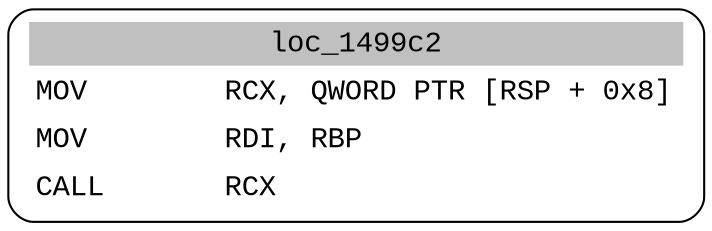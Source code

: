 digraph asm_graph {
1941 [
shape="Mrecord" fontname="Courier New"label =<<table border="0" cellborder="0" cellpadding="3"><tr><td align="center" colspan="2" bgcolor="grey">loc_1499c2</td></tr><tr><td align="left">MOV        RCX, QWORD PTR [RSP + 0x8]</td></tr><tr><td align="left">MOV        RDI, RBP</td></tr><tr><td align="left">CALL       RCX</td></tr></table>> ];
}